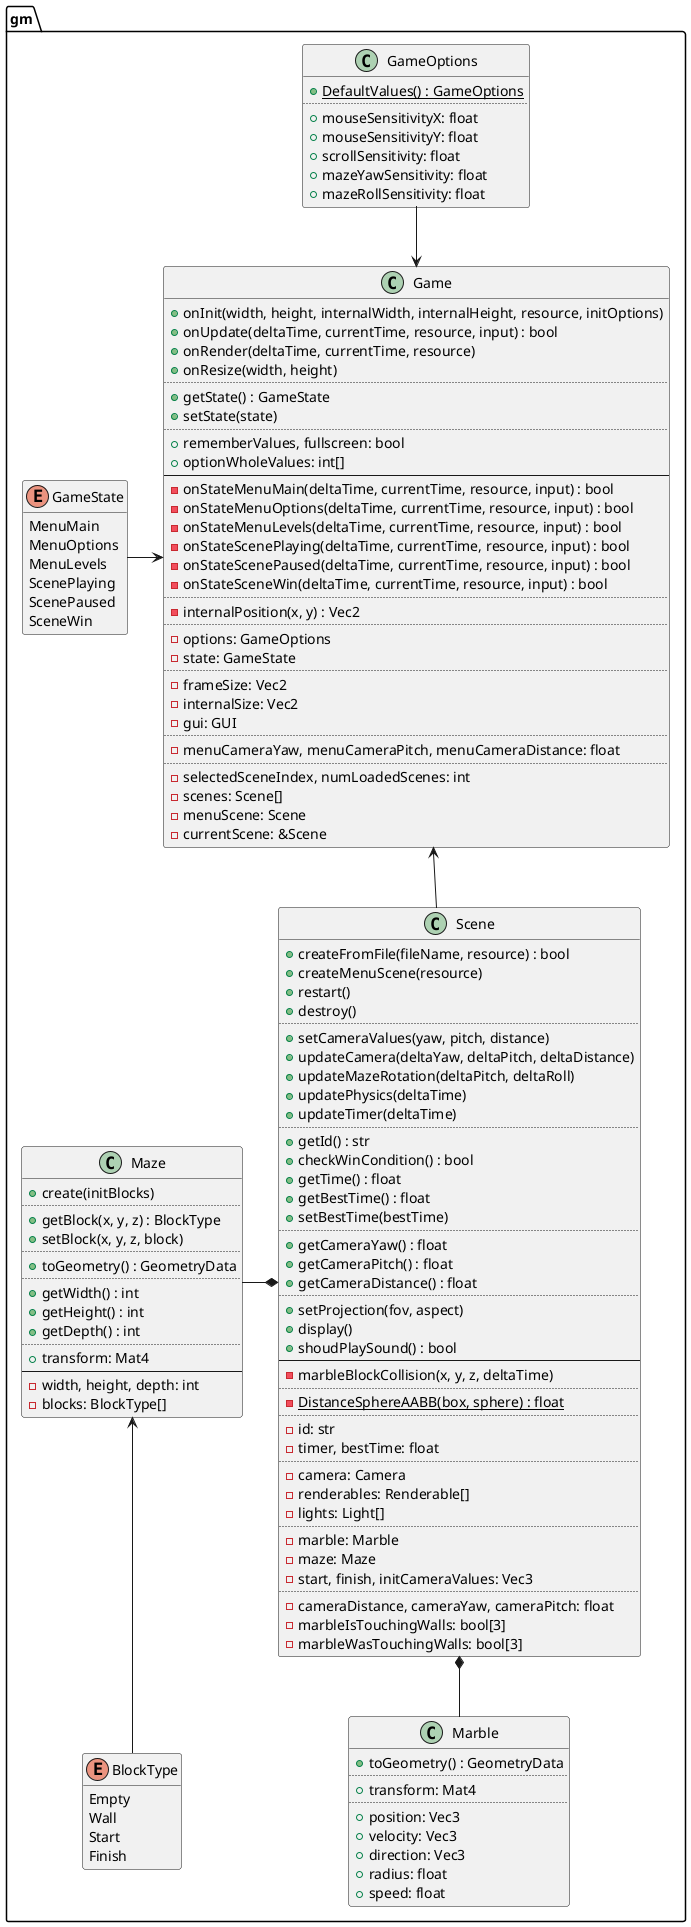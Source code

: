 @startuml
set separator ::

enum gm::GameState {
	MenuMain
	MenuOptions
	MenuLevels
	ScenePlaying
	ScenePaused
	SceneWin
}
hide GameState methods

class gm::GameOptions {
	{static} +DefaultValues() : GameOptions
	..
	+mouseSensitivityX: float
	+mouseSensitivityY: float
	+scrollSensitivity: float
	+mazeYawSensitivity: float
	+mazeRollSensitivity: float
}
hide GameOptions methods

class gm::Game {
	+onInit(width, height, internalWidth, internalHeight, resource, initOptions)
	+onUpdate(deltaTime, currentTime, resource, input) : bool
	+onRender(deltaTime, currentTime, resource)
	+onResize(width, height)
	..
	+getState() : GameState
	+setState(state)
	..
	+rememberValues, fullscreen: bool
	+optionWholeValues: int[]
	--
	-onStateMenuMain(deltaTime, currentTime, resource, input) : bool
	-onStateMenuOptions(deltaTime, currentTime, resource, input) : bool
	-onStateMenuLevels(deltaTime, currentTime, resource, input) : bool
	-onStateScenePlaying(deltaTime, currentTime, resource, input) : bool
	-onStateScenePaused(deltaTime, currentTime, resource, input) : bool
	-onStateSceneWin(deltaTime, currentTime, resource, input) : bool
	..
	-internalPosition(x, y) : Vec2
	..
	-options: GameOptions
	-state: GameState
	..
	-frameSize: Vec2
	-internalSize: Vec2
	-gui: GUI
	..
	-menuCameraYaw, menuCameraPitch, menuCameraDistance: float
	..
	-selectedSceneIndex, numLoadedScenes: int
	-scenes: Scene[]
	-menuScene: Scene
	-currentScene: &Scene
}

class gm::Scene {
	+createFromFile(fileName, resource) : bool
	+createMenuScene(resource)
	+restart()
	+destroy()
	..
	+setCameraValues(yaw, pitch, distance)
	+updateCamera(deltaYaw, deltaPitch, deltaDistance)
	+updateMazeRotation(deltaPitch, deltaRoll)
	+updatePhysics(deltaTime)
	+updateTimer(deltaTime)
	..
	+getId() : str
	+checkWinCondition() : bool
	+getTime() : float
	+getBestTime() : float
	+setBestTime(bestTime)
	..
	+getCameraYaw() : float
	+getCameraPitch() : float
	+getCameraDistance() : float
	..
	+setProjection(fov, aspect)
	+display()
	+shoudPlaySound() : bool
	--
	-marbleBlockCollision(x, y, z, deltaTime)
	..
	{static} -DistanceSphereAABB(box, sphere) : float
	..
	-id: str
	-timer, bestTime: float
	..
	-camera: Camera
	-renderables: Renderable[]
	-lights: Light[]
	..
	-marble: Marble
	-maze: Maze
	-start, finish, initCameraValues: Vec3
	..
	-cameraDistance, cameraYaw, cameraPitch: float
	-marbleIsTouchingWalls: bool[3]
	-marbleWasTouchingWalls: bool[3]
}

enum gm::BlockType {
	Empty
	Wall
	Start
	Finish
}
hide BlockType methods

class gm::Maze {
	+create(initBlocks)
	..
	+getBlock(x, y, z) : BlockType
	+setBlock(x, y, z, block)
	..
	+toGeometry() : GeometryData
	..
	+getWidth() : int
	+getHeight() : int
	+getDepth() : int
	..
	+transform: Mat4
	--
	-width, height, depth: int
	-blocks: BlockType[]
}

class gm::Marble {
	+toGeometry() : GeometryData
	..
	+transform: Mat4
	..
	+position: Vec3
	+velocity: Vec3
	+direction: Vec3
	+radius: float
	+speed: float
}

Maze <-down- BlockType

Scene *-left- Maze
Scene *-down- Marble

Game <-up- GameOptions
Game <-left- GameState
Game <-- Scene

@enduml
